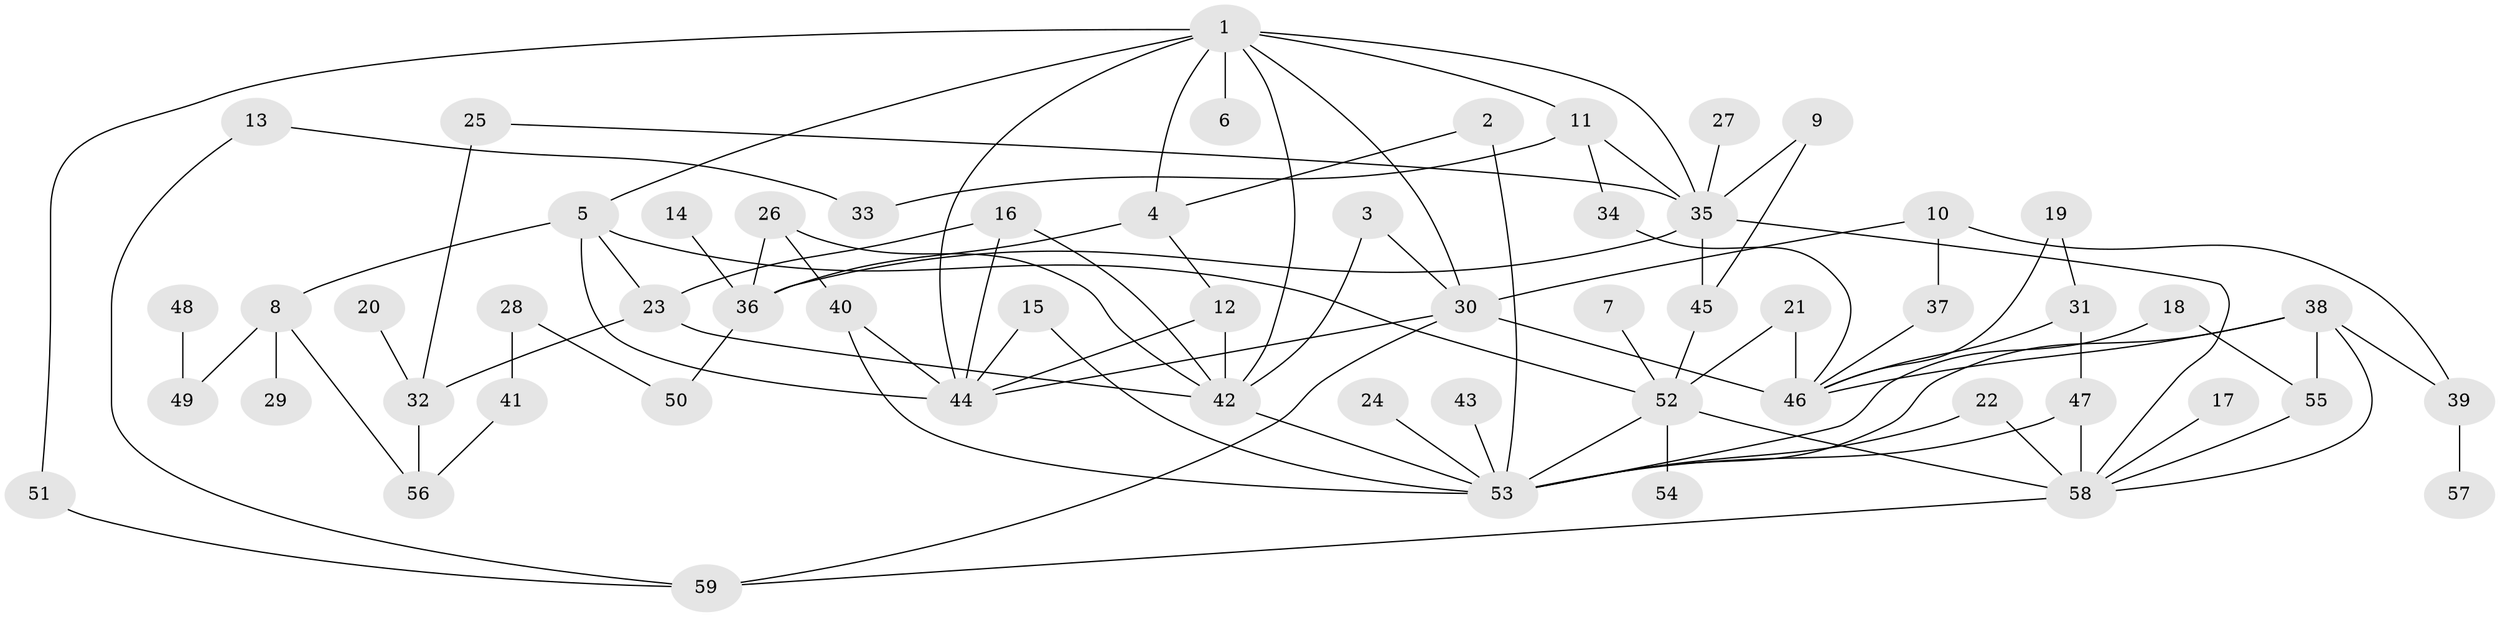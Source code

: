 // original degree distribution, {7: 0.008547008547008548, 5: 0.042735042735042736, 6: 0.042735042735042736, 9: 0.008547008547008548, 3: 0.20512820512820512, 1: 0.19658119658119658, 4: 0.1452991452991453, 2: 0.3504273504273504}
// Generated by graph-tools (version 1.1) at 2025/25/03/09/25 03:25:35]
// undirected, 59 vertices, 95 edges
graph export_dot {
graph [start="1"]
  node [color=gray90,style=filled];
  1;
  2;
  3;
  4;
  5;
  6;
  7;
  8;
  9;
  10;
  11;
  12;
  13;
  14;
  15;
  16;
  17;
  18;
  19;
  20;
  21;
  22;
  23;
  24;
  25;
  26;
  27;
  28;
  29;
  30;
  31;
  32;
  33;
  34;
  35;
  36;
  37;
  38;
  39;
  40;
  41;
  42;
  43;
  44;
  45;
  46;
  47;
  48;
  49;
  50;
  51;
  52;
  53;
  54;
  55;
  56;
  57;
  58;
  59;
  1 -- 4 [weight=1.0];
  1 -- 5 [weight=1.0];
  1 -- 6 [weight=1.0];
  1 -- 11 [weight=1.0];
  1 -- 30 [weight=1.0];
  1 -- 35 [weight=1.0];
  1 -- 42 [weight=1.0];
  1 -- 44 [weight=1.0];
  1 -- 51 [weight=1.0];
  2 -- 4 [weight=1.0];
  2 -- 53 [weight=1.0];
  3 -- 30 [weight=1.0];
  3 -- 42 [weight=1.0];
  4 -- 12 [weight=1.0];
  4 -- 36 [weight=2.0];
  5 -- 8 [weight=1.0];
  5 -- 23 [weight=1.0];
  5 -- 44 [weight=1.0];
  5 -- 52 [weight=1.0];
  7 -- 52 [weight=2.0];
  8 -- 29 [weight=1.0];
  8 -- 49 [weight=1.0];
  8 -- 56 [weight=1.0];
  9 -- 35 [weight=1.0];
  9 -- 45 [weight=1.0];
  10 -- 30 [weight=1.0];
  10 -- 37 [weight=1.0];
  10 -- 39 [weight=1.0];
  11 -- 33 [weight=1.0];
  11 -- 34 [weight=1.0];
  11 -- 35 [weight=1.0];
  12 -- 42 [weight=1.0];
  12 -- 44 [weight=1.0];
  13 -- 33 [weight=1.0];
  13 -- 59 [weight=1.0];
  14 -- 36 [weight=1.0];
  15 -- 44 [weight=1.0];
  15 -- 53 [weight=1.0];
  16 -- 23 [weight=1.0];
  16 -- 42 [weight=1.0];
  16 -- 44 [weight=1.0];
  17 -- 58 [weight=1.0];
  18 -- 53 [weight=1.0];
  18 -- 55 [weight=1.0];
  19 -- 31 [weight=1.0];
  19 -- 46 [weight=1.0];
  20 -- 32 [weight=1.0];
  21 -- 46 [weight=1.0];
  21 -- 52 [weight=1.0];
  22 -- 53 [weight=1.0];
  22 -- 58 [weight=1.0];
  23 -- 32 [weight=1.0];
  23 -- 42 [weight=1.0];
  24 -- 53 [weight=1.0];
  25 -- 32 [weight=1.0];
  25 -- 35 [weight=1.0];
  26 -- 36 [weight=1.0];
  26 -- 40 [weight=1.0];
  26 -- 42 [weight=1.0];
  27 -- 35 [weight=1.0];
  28 -- 41 [weight=1.0];
  28 -- 50 [weight=1.0];
  30 -- 44 [weight=1.0];
  30 -- 46 [weight=1.0];
  30 -- 59 [weight=1.0];
  31 -- 46 [weight=1.0];
  31 -- 47 [weight=1.0];
  32 -- 56 [weight=1.0];
  34 -- 46 [weight=1.0];
  35 -- 36 [weight=1.0];
  35 -- 45 [weight=1.0];
  35 -- 58 [weight=1.0];
  36 -- 50 [weight=1.0];
  37 -- 46 [weight=1.0];
  38 -- 39 [weight=1.0];
  38 -- 46 [weight=1.0];
  38 -- 53 [weight=1.0];
  38 -- 55 [weight=1.0];
  38 -- 58 [weight=1.0];
  39 -- 57 [weight=1.0];
  40 -- 44 [weight=1.0];
  40 -- 53 [weight=2.0];
  41 -- 56 [weight=1.0];
  42 -- 53 [weight=1.0];
  43 -- 53 [weight=1.0];
  45 -- 52 [weight=1.0];
  47 -- 53 [weight=1.0];
  47 -- 58 [weight=2.0];
  48 -- 49 [weight=1.0];
  51 -- 59 [weight=1.0];
  52 -- 53 [weight=1.0];
  52 -- 54 [weight=1.0];
  52 -- 58 [weight=2.0];
  55 -- 58 [weight=1.0];
  58 -- 59 [weight=1.0];
}
